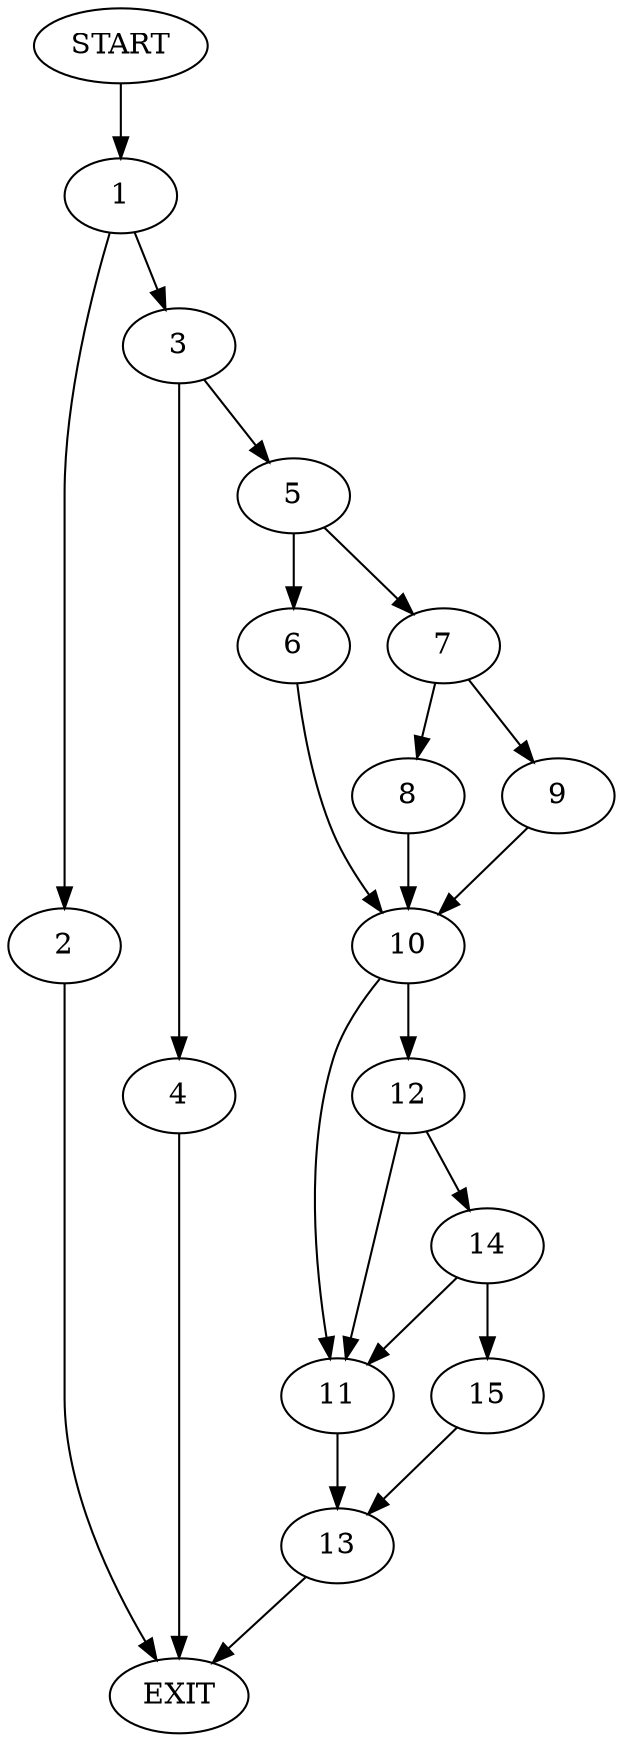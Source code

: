 digraph {
0 [label="START"]
16 [label="EXIT"]
0 -> 1
1 -> 2
1 -> 3
2 -> 16
3 -> 4
3 -> 5
5 -> 6
5 -> 7
4 -> 16
7 -> 8
7 -> 9
6 -> 10
8 -> 10
9 -> 10
10 -> 11
10 -> 12
11 -> 13
12 -> 11
12 -> 14
14 -> 11
14 -> 15
15 -> 13
13 -> 16
}
